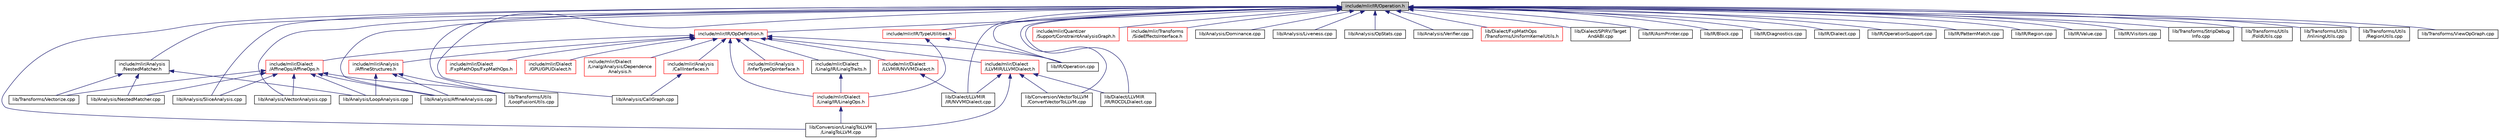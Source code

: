 digraph "include/mlir/IR/Operation.h"
{
  bgcolor="transparent";
  edge [fontname="Helvetica",fontsize="10",labelfontname="Helvetica",labelfontsize="10"];
  node [fontname="Helvetica",fontsize="10",shape=record];
  Node43 [label="include/mlir/IR/Operation.h",height=0.2,width=0.4,color="black", fillcolor="grey75", style="filled", fontcolor="black"];
  Node43 -> Node44 [dir="back",color="midnightblue",fontsize="10",style="solid",fontname="Helvetica"];
  Node44 [label="include/mlir/Analysis\l/NestedMatcher.h",height=0.2,width=0.4,color="black",URL="$NestedMatcher_8h.html"];
  Node44 -> Node45 [dir="back",color="midnightblue",fontsize="10",style="solid",fontname="Helvetica"];
  Node45 [label="lib/Analysis/LoopAnalysis.cpp",height=0.2,width=0.4,color="black",URL="$LoopAnalysis_8cpp.html"];
  Node44 -> Node46 [dir="back",color="midnightblue",fontsize="10",style="solid",fontname="Helvetica"];
  Node46 [label="lib/Analysis/NestedMatcher.cpp",height=0.2,width=0.4,color="black",URL="$NestedMatcher_8cpp.html"];
  Node44 -> Node47 [dir="back",color="midnightblue",fontsize="10",style="solid",fontname="Helvetica"];
  Node47 [label="lib/Transforms/Vectorize.cpp",height=0.2,width=0.4,color="black",URL="$Vectorize_8cpp.html"];
  Node43 -> Node48 [dir="back",color="midnightblue",fontsize="10",style="solid",fontname="Helvetica"];
  Node48 [label="include/mlir/IR/OpDefinition.h",height=0.2,width=0.4,color="red",URL="$OpDefinition_8h.html"];
  Node48 -> Node49 [dir="back",color="midnightblue",fontsize="10",style="solid",fontname="Helvetica"];
  Node49 [label="include/mlir/Analysis\l/AffineStructures.h",height=0.2,width=0.4,color="red",URL="$AffineStructures_8h.html"];
  Node49 -> Node51 [dir="back",color="midnightblue",fontsize="10",style="solid",fontname="Helvetica"];
  Node51 [label="lib/Analysis/AffineAnalysis.cpp",height=0.2,width=0.4,color="black",URL="$AffineAnalysis_8cpp.html"];
  Node49 -> Node45 [dir="back",color="midnightblue",fontsize="10",style="solid",fontname="Helvetica"];
  Node49 -> Node62 [dir="back",color="midnightblue",fontsize="10",style="solid",fontname="Helvetica"];
  Node62 [label="lib/Transforms/Utils\l/LoopFusionUtils.cpp",height=0.2,width=0.4,color="black",URL="$LoopFusionUtils_8cpp.html"];
  Node48 -> Node67 [dir="back",color="midnightblue",fontsize="10",style="solid",fontname="Helvetica"];
  Node67 [label="include/mlir/Analysis\l/CallInterfaces.h",height=0.2,width=0.4,color="red",URL="$CallInterfaces_8h.html"];
  Node67 -> Node195 [dir="back",color="midnightblue",fontsize="10",style="solid",fontname="Helvetica"];
  Node195 [label="lib/Analysis/CallGraph.cpp",height=0.2,width=0.4,color="black",URL="$CallGraph_8cpp.html"];
  Node48 -> Node196 [dir="back",color="midnightblue",fontsize="10",style="solid",fontname="Helvetica"];
  Node196 [label="include/mlir/Analysis\l/InferTypeOpInterface.h",height=0.2,width=0.4,color="red",URL="$InferTypeOpInterface_8h.html"];
  Node48 -> Node198 [dir="back",color="midnightblue",fontsize="10",style="solid",fontname="Helvetica"];
  Node198 [label="include/mlir/Dialect\l/AffineOps/AffineOps.h",height=0.2,width=0.4,color="red",URL="$AffineOps_8h.html"];
  Node198 -> Node51 [dir="back",color="midnightblue",fontsize="10",style="solid",fontname="Helvetica"];
  Node198 -> Node45 [dir="back",color="midnightblue",fontsize="10",style="solid",fontname="Helvetica"];
  Node198 -> Node46 [dir="back",color="midnightblue",fontsize="10",style="solid",fontname="Helvetica"];
  Node198 -> Node186 [dir="back",color="midnightblue",fontsize="10",style="solid",fontname="Helvetica"];
  Node186 [label="lib/Analysis/SliceAnalysis.cpp",height=0.2,width=0.4,color="black",URL="$SliceAnalysis_8cpp.html"];
  Node198 -> Node95 [dir="back",color="midnightblue",fontsize="10",style="solid",fontname="Helvetica"];
  Node95 [label="lib/Analysis/VectorAnalysis.cpp",height=0.2,width=0.4,color="black",URL="$VectorAnalysis_8cpp.html"];
  Node198 -> Node62 [dir="back",color="midnightblue",fontsize="10",style="solid",fontname="Helvetica"];
  Node198 -> Node47 [dir="back",color="midnightblue",fontsize="10",style="solid",fontname="Helvetica"];
  Node48 -> Node200 [dir="back",color="midnightblue",fontsize="10",style="solid",fontname="Helvetica"];
  Node200 [label="include/mlir/Dialect\l/FxpMathOps/FxpMathOps.h",height=0.2,width=0.4,color="red",URL="$FxpMathOps_8h.html"];
  Node48 -> Node203 [dir="back",color="midnightblue",fontsize="10",style="solid",fontname="Helvetica"];
  Node203 [label="include/mlir/Dialect\l/GPU/GPUDialect.h",height=0.2,width=0.4,color="red",URL="$GPUDialect_8h.html"];
  Node48 -> Node205 [dir="back",color="midnightblue",fontsize="10",style="solid",fontname="Helvetica"];
  Node205 [label="include/mlir/Dialect\l/Linalg/Analysis/Dependence\lAnalysis.h",height=0.2,width=0.4,color="red",URL="$DependenceAnalysis_8h.html"];
  Node48 -> Node123 [dir="back",color="midnightblue",fontsize="10",style="solid",fontname="Helvetica"];
  Node123 [label="include/mlir/Dialect\l/Linalg/IR/LinalgOps.h",height=0.2,width=0.4,color="red",URL="$LinalgOps_8h.html"];
  Node123 -> Node87 [dir="back",color="midnightblue",fontsize="10",style="solid",fontname="Helvetica"];
  Node87 [label="lib/Conversion/LinalgToLLVM\l/LinalgToLLVM.cpp",height=0.2,width=0.4,color="black",URL="$LinalgToLLVM_8cpp.html"];
  Node48 -> Node206 [dir="back",color="midnightblue",fontsize="10",style="solid",fontname="Helvetica"];
  Node206 [label="include/mlir/Dialect\l/Linalg/IR/LinalgTraits.h",height=0.2,width=0.4,color="black",URL="$LinalgTraits_8h.html"];
  Node206 -> Node123 [dir="back",color="midnightblue",fontsize="10",style="solid",fontname="Helvetica"];
  Node48 -> Node127 [dir="back",color="midnightblue",fontsize="10",style="solid",fontname="Helvetica"];
  Node127 [label="include/mlir/Dialect\l/LLVMIR/LLVMDialect.h",height=0.2,width=0.4,color="red",URL="$LLVMDialect_8h.html"];
  Node127 -> Node87 [dir="back",color="midnightblue",fontsize="10",style="solid",fontname="Helvetica"];
  Node127 -> Node104 [dir="back",color="midnightblue",fontsize="10",style="solid",fontname="Helvetica"];
  Node104 [label="lib/Conversion/VectorToLLVM\l/ConvertVectorToLLVM.cpp",height=0.2,width=0.4,color="black",URL="$ConvertVectorToLLVM_8cpp.html"];
  Node127 -> Node136 [dir="back",color="midnightblue",fontsize="10",style="solid",fontname="Helvetica"];
  Node136 [label="lib/Dialect/LLVMIR\l/IR/NVVMDialect.cpp",height=0.2,width=0.4,color="black",URL="$NVVMDialect_8cpp.html"];
  Node127 -> Node137 [dir="back",color="midnightblue",fontsize="10",style="solid",fontname="Helvetica"];
  Node137 [label="lib/Dialect/LLVMIR\l/IR/ROCDLDialect.cpp",height=0.2,width=0.4,color="black",URL="$ROCDLDialect_8cpp.html"];
  Node48 -> Node207 [dir="back",color="midnightblue",fontsize="10",style="solid",fontname="Helvetica"];
  Node207 [label="include/mlir/Dialect\l/LLVMIR/NVVMDialect.h",height=0.2,width=0.4,color="red",URL="$NVVMDialect_8h.html"];
  Node207 -> Node136 [dir="back",color="midnightblue",fontsize="10",style="solid",fontname="Helvetica"];
  Node48 -> Node193 [dir="back",color="midnightblue",fontsize="10",style="solid",fontname="Helvetica"];
  Node193 [label="lib/IR/Operation.cpp",height=0.2,width=0.4,color="black",URL="$Operation_8cpp.html"];
  Node43 -> Node261 [dir="back",color="midnightblue",fontsize="10",style="solid",fontname="Helvetica"];
  Node261 [label="include/mlir/IR/TypeUtilities.h",height=0.2,width=0.4,color="red",URL="$TypeUtilities_8h.html"];
  Node261 -> Node123 [dir="back",color="midnightblue",fontsize="10",style="solid",fontname="Helvetica"];
  Node261 -> Node193 [dir="back",color="midnightblue",fontsize="10",style="solid",fontname="Helvetica"];
  Node43 -> Node179 [dir="back",color="midnightblue",fontsize="10",style="solid",fontname="Helvetica"];
  Node179 [label="include/mlir/Quantizer\l/Support/ConstraintAnalysisGraph.h",height=0.2,width=0.4,color="red",URL="$ConstraintAnalysisGraph_8h.html"];
  Node43 -> Node263 [dir="back",color="midnightblue",fontsize="10",style="solid",fontname="Helvetica"];
  Node263 [label="include/mlir/Transforms\l/SideEffectsInterface.h",height=0.2,width=0.4,color="red",URL="$SideEffectsInterface_8h.html"];
  Node43 -> Node51 [dir="back",color="midnightblue",fontsize="10",style="solid",fontname="Helvetica"];
  Node43 -> Node195 [dir="back",color="midnightblue",fontsize="10",style="solid",fontname="Helvetica"];
  Node43 -> Node264 [dir="back",color="midnightblue",fontsize="10",style="solid",fontname="Helvetica"];
  Node264 [label="lib/Analysis/Dominance.cpp",height=0.2,width=0.4,color="black",URL="$Dominance_8cpp.html"];
  Node43 -> Node265 [dir="back",color="midnightblue",fontsize="10",style="solid",fontname="Helvetica"];
  Node265 [label="lib/Analysis/Liveness.cpp",height=0.2,width=0.4,color="black",URL="$Liveness_8cpp.html"];
  Node43 -> Node160 [dir="back",color="midnightblue",fontsize="10",style="solid",fontname="Helvetica"];
  Node160 [label="lib/Analysis/OpStats.cpp",height=0.2,width=0.4,color="black",URL="$OpStats_8cpp.html"];
  Node43 -> Node186 [dir="back",color="midnightblue",fontsize="10",style="solid",fontname="Helvetica"];
  Node43 -> Node95 [dir="back",color="midnightblue",fontsize="10",style="solid",fontname="Helvetica"];
  Node43 -> Node266 [dir="back",color="midnightblue",fontsize="10",style="solid",fontname="Helvetica"];
  Node266 [label="lib/Analysis/Verifier.cpp",height=0.2,width=0.4,color="black",URL="$Verifier_8cpp.html"];
  Node43 -> Node87 [dir="back",color="midnightblue",fontsize="10",style="solid",fontname="Helvetica"];
  Node43 -> Node104 [dir="back",color="midnightblue",fontsize="10",style="solid",fontname="Helvetica"];
  Node43 -> Node212 [dir="back",color="midnightblue",fontsize="10",style="solid",fontname="Helvetica"];
  Node212 [label="lib/Dialect/FxpMathOps\l/Transforms/UniformKernelUtils.h",height=0.2,width=0.4,color="red",URL="$UniformKernelUtils_8h.html"];
  Node43 -> Node136 [dir="back",color="midnightblue",fontsize="10",style="solid",fontname="Helvetica"];
  Node43 -> Node137 [dir="back",color="midnightblue",fontsize="10",style="solid",fontname="Helvetica"];
  Node43 -> Node242 [dir="back",color="midnightblue",fontsize="10",style="solid",fontname="Helvetica"];
  Node242 [label="lib/Dialect/SPIRV/Target\lAndABI.cpp",height=0.2,width=0.4,color="black",URL="$TargetAndABI_8cpp.html"];
  Node43 -> Node189 [dir="back",color="midnightblue",fontsize="10",style="solid",fontname="Helvetica"];
  Node189 [label="lib/IR/AsmPrinter.cpp",height=0.2,width=0.4,color="black",URL="$AsmPrinter_8cpp.html"];
  Node43 -> Node243 [dir="back",color="midnightblue",fontsize="10",style="solid",fontname="Helvetica"];
  Node243 [label="lib/IR/Block.cpp",height=0.2,width=0.4,color="black",URL="$Block_8cpp.html"];
  Node43 -> Node267 [dir="back",color="midnightblue",fontsize="10",style="solid",fontname="Helvetica"];
  Node267 [label="lib/IR/Diagnostics.cpp",height=0.2,width=0.4,color="black",URL="$Diagnostics_8cpp.html"];
  Node43 -> Node253 [dir="back",color="midnightblue",fontsize="10",style="solid",fontname="Helvetica"];
  Node253 [label="lib/IR/Dialect.cpp",height=0.2,width=0.4,color="black",URL="$IR_2Dialect_8cpp.html"];
  Node43 -> Node193 [dir="back",color="midnightblue",fontsize="10",style="solid",fontname="Helvetica"];
  Node43 -> Node268 [dir="back",color="midnightblue",fontsize="10",style="solid",fontname="Helvetica"];
  Node268 [label="lib/IR/OperationSupport.cpp",height=0.2,width=0.4,color="black",URL="$OperationSupport_8cpp.html"];
  Node43 -> Node240 [dir="back",color="midnightblue",fontsize="10",style="solid",fontname="Helvetica"];
  Node240 [label="lib/IR/PatternMatch.cpp",height=0.2,width=0.4,color="black",URL="$PatternMatch_8cpp.html"];
  Node43 -> Node269 [dir="back",color="midnightblue",fontsize="10",style="solid",fontname="Helvetica"];
  Node269 [label="lib/IR/Region.cpp",height=0.2,width=0.4,color="black",URL="$Region_8cpp.html"];
  Node43 -> Node270 [dir="back",color="midnightblue",fontsize="10",style="solid",fontname="Helvetica"];
  Node270 [label="lib/IR/Value.cpp",height=0.2,width=0.4,color="black",URL="$Value_8cpp.html"];
  Node43 -> Node271 [dir="back",color="midnightblue",fontsize="10",style="solid",fontname="Helvetica"];
  Node271 [label="lib/IR/Visitors.cpp",height=0.2,width=0.4,color="black",URL="$Visitors_8cpp.html"];
  Node43 -> Node176 [dir="back",color="midnightblue",fontsize="10",style="solid",fontname="Helvetica"];
  Node176 [label="lib/Transforms/StripDebug\lInfo.cpp",height=0.2,width=0.4,color="black",URL="$StripDebugInfo_8cpp.html"];
  Node43 -> Node120 [dir="back",color="midnightblue",fontsize="10",style="solid",fontname="Helvetica"];
  Node120 [label="lib/Transforms/Utils\l/FoldUtils.cpp",height=0.2,width=0.4,color="black",URL="$FoldUtils_8cpp.html"];
  Node43 -> Node194 [dir="back",color="midnightblue",fontsize="10",style="solid",fontname="Helvetica"];
  Node194 [label="lib/Transforms/Utils\l/InliningUtils.cpp",height=0.2,width=0.4,color="black",URL="$InliningUtils_8cpp.html"];
  Node43 -> Node62 [dir="back",color="midnightblue",fontsize="10",style="solid",fontname="Helvetica"];
  Node43 -> Node272 [dir="back",color="midnightblue",fontsize="10",style="solid",fontname="Helvetica"];
  Node272 [label="lib/Transforms/Utils\l/RegionUtils.cpp",height=0.2,width=0.4,color="black",URL="$RegionUtils_8cpp.html"];
  Node43 -> Node177 [dir="back",color="midnightblue",fontsize="10",style="solid",fontname="Helvetica"];
  Node177 [label="lib/Transforms/ViewOpGraph.cpp",height=0.2,width=0.4,color="black",URL="$ViewOpGraph_8cpp.html"];
}
